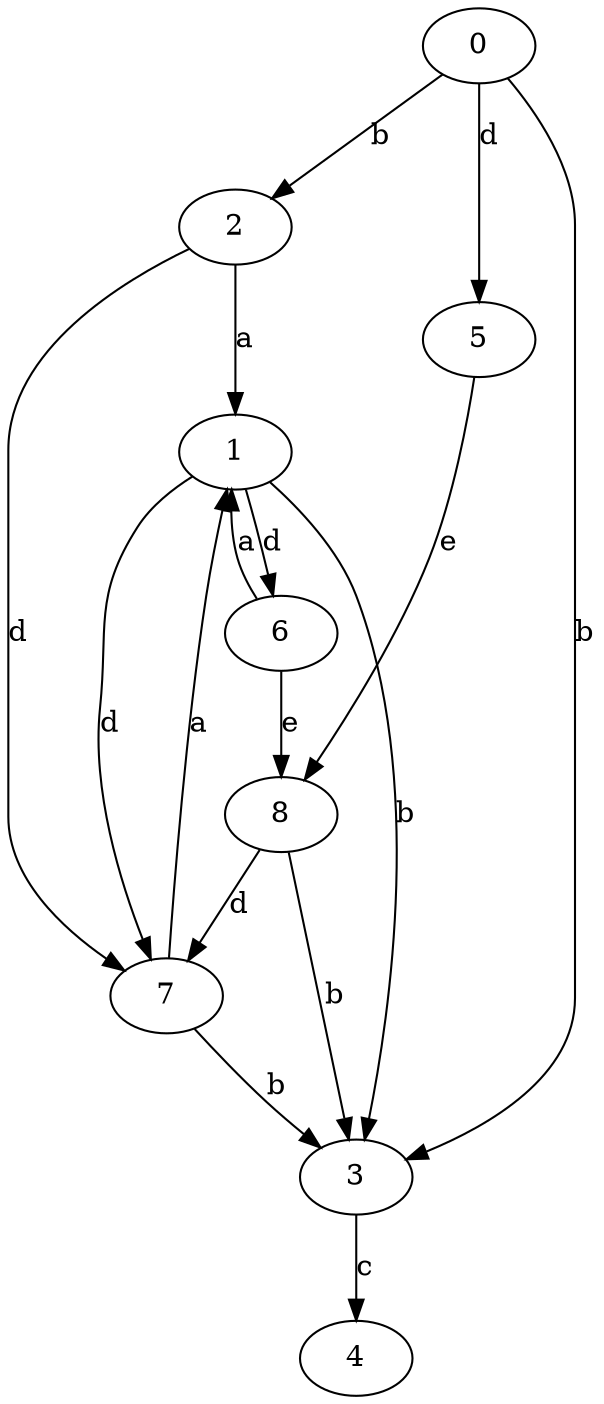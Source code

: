 strict digraph  {
0;
1;
2;
3;
4;
5;
6;
7;
8;
0 -> 2  [label=b];
0 -> 3  [label=b];
0 -> 5  [label=d];
1 -> 3  [label=b];
1 -> 6  [label=d];
1 -> 7  [label=d];
2 -> 1  [label=a];
2 -> 7  [label=d];
3 -> 4  [label=c];
5 -> 8  [label=e];
6 -> 1  [label=a];
6 -> 8  [label=e];
7 -> 1  [label=a];
7 -> 3  [label=b];
8 -> 3  [label=b];
8 -> 7  [label=d];
}
